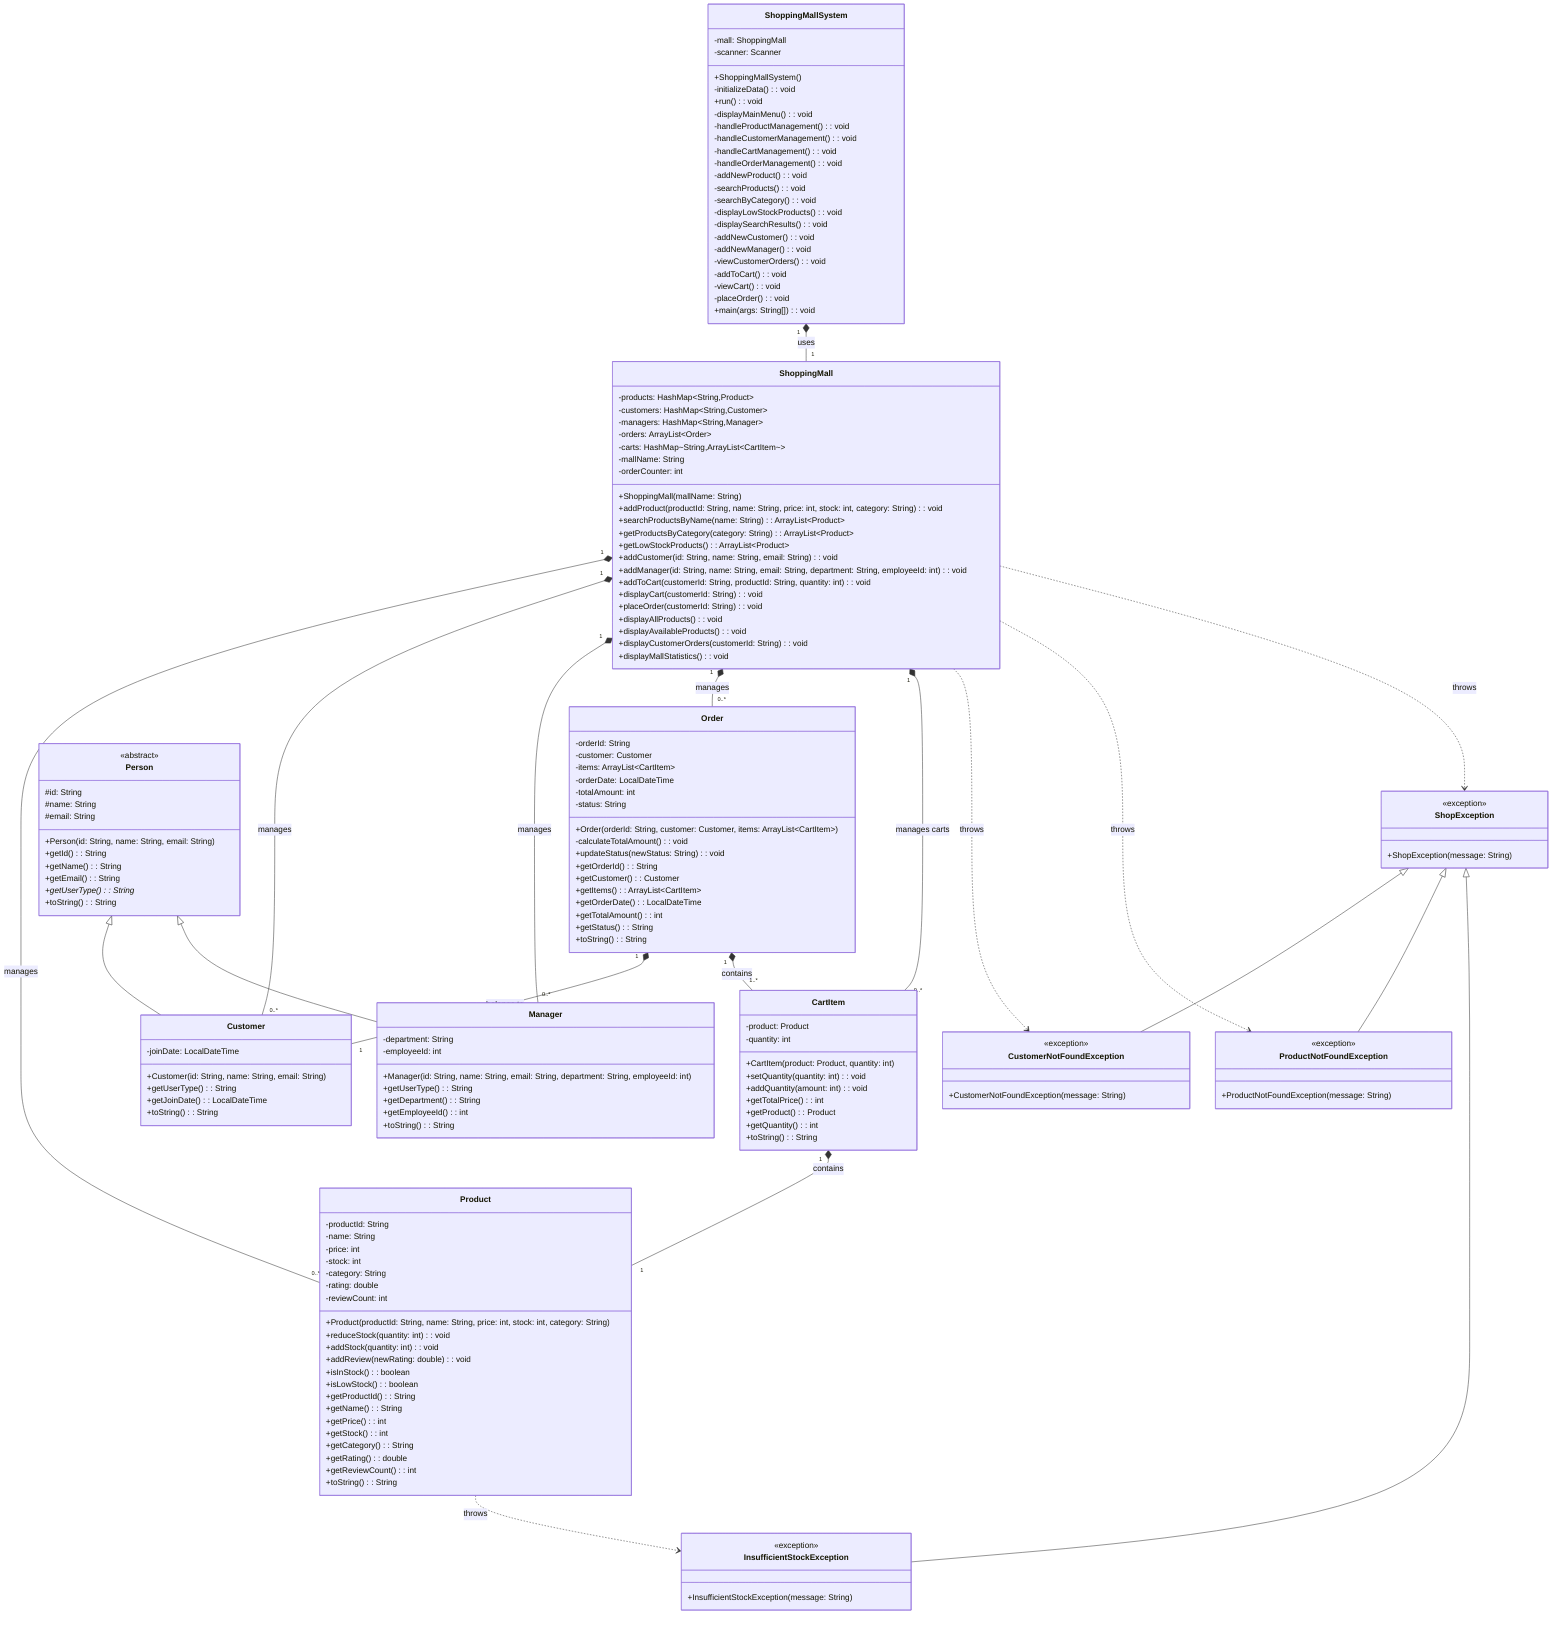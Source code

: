 classDiagram
    %% 예외 클래스들
    class ShopException {
        <<exception>>
        +ShopException(message: String)
    }
    
    class CustomerNotFoundException {
        <<exception>>
        +CustomerNotFoundException(message: String)
    }
    
    class ProductNotFoundException {
        <<exception>>
        +ProductNotFoundException(message: String)
    }
    
    class InsufficientStockException {
        <<exception>>
        +InsufficientStockException(message: String)
    }
    
    %% 추상 클래스
    class Person {
        <<abstract>>
        #id: String
        #name: String
        #email: String
        +Person(id: String, name: String, email: String)
        +getId(): String
        +getName(): String
        +getEmail(): String
        +getUserType(): String*
        +toString(): String
    }
    
    %% 모델 클래스들
    class Customer {
        -joinDate: LocalDateTime
        +Customer(id: String, name: String, email: String)
        +getUserType(): String
        +getJoinDate(): LocalDateTime
        +toString(): String
    }
    
    class Manager {
        -department: String
        -employeeId: int
        +Manager(id: String, name: String, email: String, department: String, employeeId: int)
        +getUserType(): String
        +getDepartment(): String
        +getEmployeeId(): int
        +toString(): String
    }
    
    class Product {
        -productId: String
        -name: String
        -price: int
        -stock: int
        -category: String
        -rating: double
        -reviewCount: int
        +Product(productId: String, name: String, price: int, stock: int, category: String)
        +reduceStock(quantity: int): void
        +addStock(quantity: int): void
        +addReview(newRating: double): void
        +isInStock(): boolean
        +isLowStock(): boolean
        +getProductId(): String
        +getName(): String
        +getPrice(): int
        +getStock(): int
        +getCategory(): String
        +getRating(): double
        +getReviewCount(): int
        +toString(): String
    }
    
    class CartItem {
        -product: Product
        -quantity: int
        +CartItem(product: Product, quantity: int)
        +setQuantity(quantity: int): void
        +addQuantity(amount: int): void
        +getTotalPrice(): int
        +getProduct(): Product
        +getQuantity(): int
        +toString(): String
    }
    
    class Order {
        -orderId: String
        -customer: Customer
        -items: ArrayList~CartItem~
        -orderDate: LocalDateTime
        -totalAmount: int
        -status: String
        +Order(orderId: String, customer: Customer, items: ArrayList~CartItem~)
        -calculateTotalAmount(): void
        +updateStatus(newStatus: String): void
        +getOrderId(): String
        +getCustomer(): Customer
        +getItems(): ArrayList~CartItem~
        +getOrderDate(): LocalDateTime
        +getTotalAmount(): int
        +getStatus(): String
        +toString(): String
    }
    
    %% 서비스 클래스
    class ShoppingMall {
        -products: HashMap~String,Product~
        -customers: HashMap~String,Customer~
        -managers: HashMap~String,Manager~
        -orders: ArrayList~Order~
        -carts: HashMap~String,ArrayList~CartItem~~
        -mallName: String
        -orderCounter: int
        +ShoppingMall(mallName: String)
        +addProduct(productId: String, name: String, price: int, stock: int, category: String): void
        +searchProductsByName(name: String): ArrayList~Product~
        +getProductsByCategory(category: String): ArrayList~Product~
        +getLowStockProducts(): ArrayList~Product~
        +addCustomer(id: String, name: String, email: String): void
        +addManager(id: String, name: String, email: String, department: String, employeeId: int): void
        +addToCart(customerId: String, productId: String, quantity: int): void
        +displayCart(customerId: String): void
        +placeOrder(customerId: String): void
        +displayAllProducts(): void
        +displayAvailableProducts(): void
        +displayCustomerOrders(customerId: String): void
        +displayMallStatistics(): void
    }
    
    %% 메인 클래스
    class ShoppingMallSystem {
        -mall: ShoppingMall
        -scanner: Scanner
        +ShoppingMallSystem()
        -initializeData(): void
        +run(): void
        -displayMainMenu(): void
        -handleProductManagement(): void
        -handleCustomerManagement(): void
        -handleCartManagement(): void
        -handleOrderManagement(): void
        -addNewProduct(): void
        -searchProducts(): void
        -searchByCategory(): void
        -displayLowStockProducts(): void
        -displaySearchResults(): void
        -addNewCustomer(): void
        -addNewManager(): void
        -viewCustomerOrders(): void
        -addToCart(): void
        -viewCart(): void
        -placeOrder(): void
        +main(args: String[]): void
    }
    
    %% 상속 관계
    Person <|-- Customer
    Person <|-- Manager
    ShopException <|-- CustomerNotFoundException
    ShopException <|-- ProductNotFoundException
    ShopException <|-- InsufficientStockException
    
    %% 조합/집약 관계
    ShoppingMall "1" *-- "0..*" Product : manages
    ShoppingMall "1" *-- "0..*" Customer : manages
    ShoppingMall "1" *-- "0..*" Manager : manages
    ShoppingMall "1" *-- "0..*" Order : manages
    ShoppingMall "1" *-- "0..*" CartItem : manages carts
    
    CartItem "1" *-- "1" Product : contains
    Order "1" *-- "1" Customer : belongs to
    Order "1" *-- "1..*" CartItem : contains
    
    ShoppingMallSystem "1" *-- "1" ShoppingMall : uses
    
    %% 의존 관계 (예외 던지기)
    Product ..> InsufficientStockException : throws
    ShoppingMall ..> CustomerNotFoundException : throws
    ShoppingMall ..> ProductNotFoundException : throws
    ShoppingMall ..> ShopException : throws